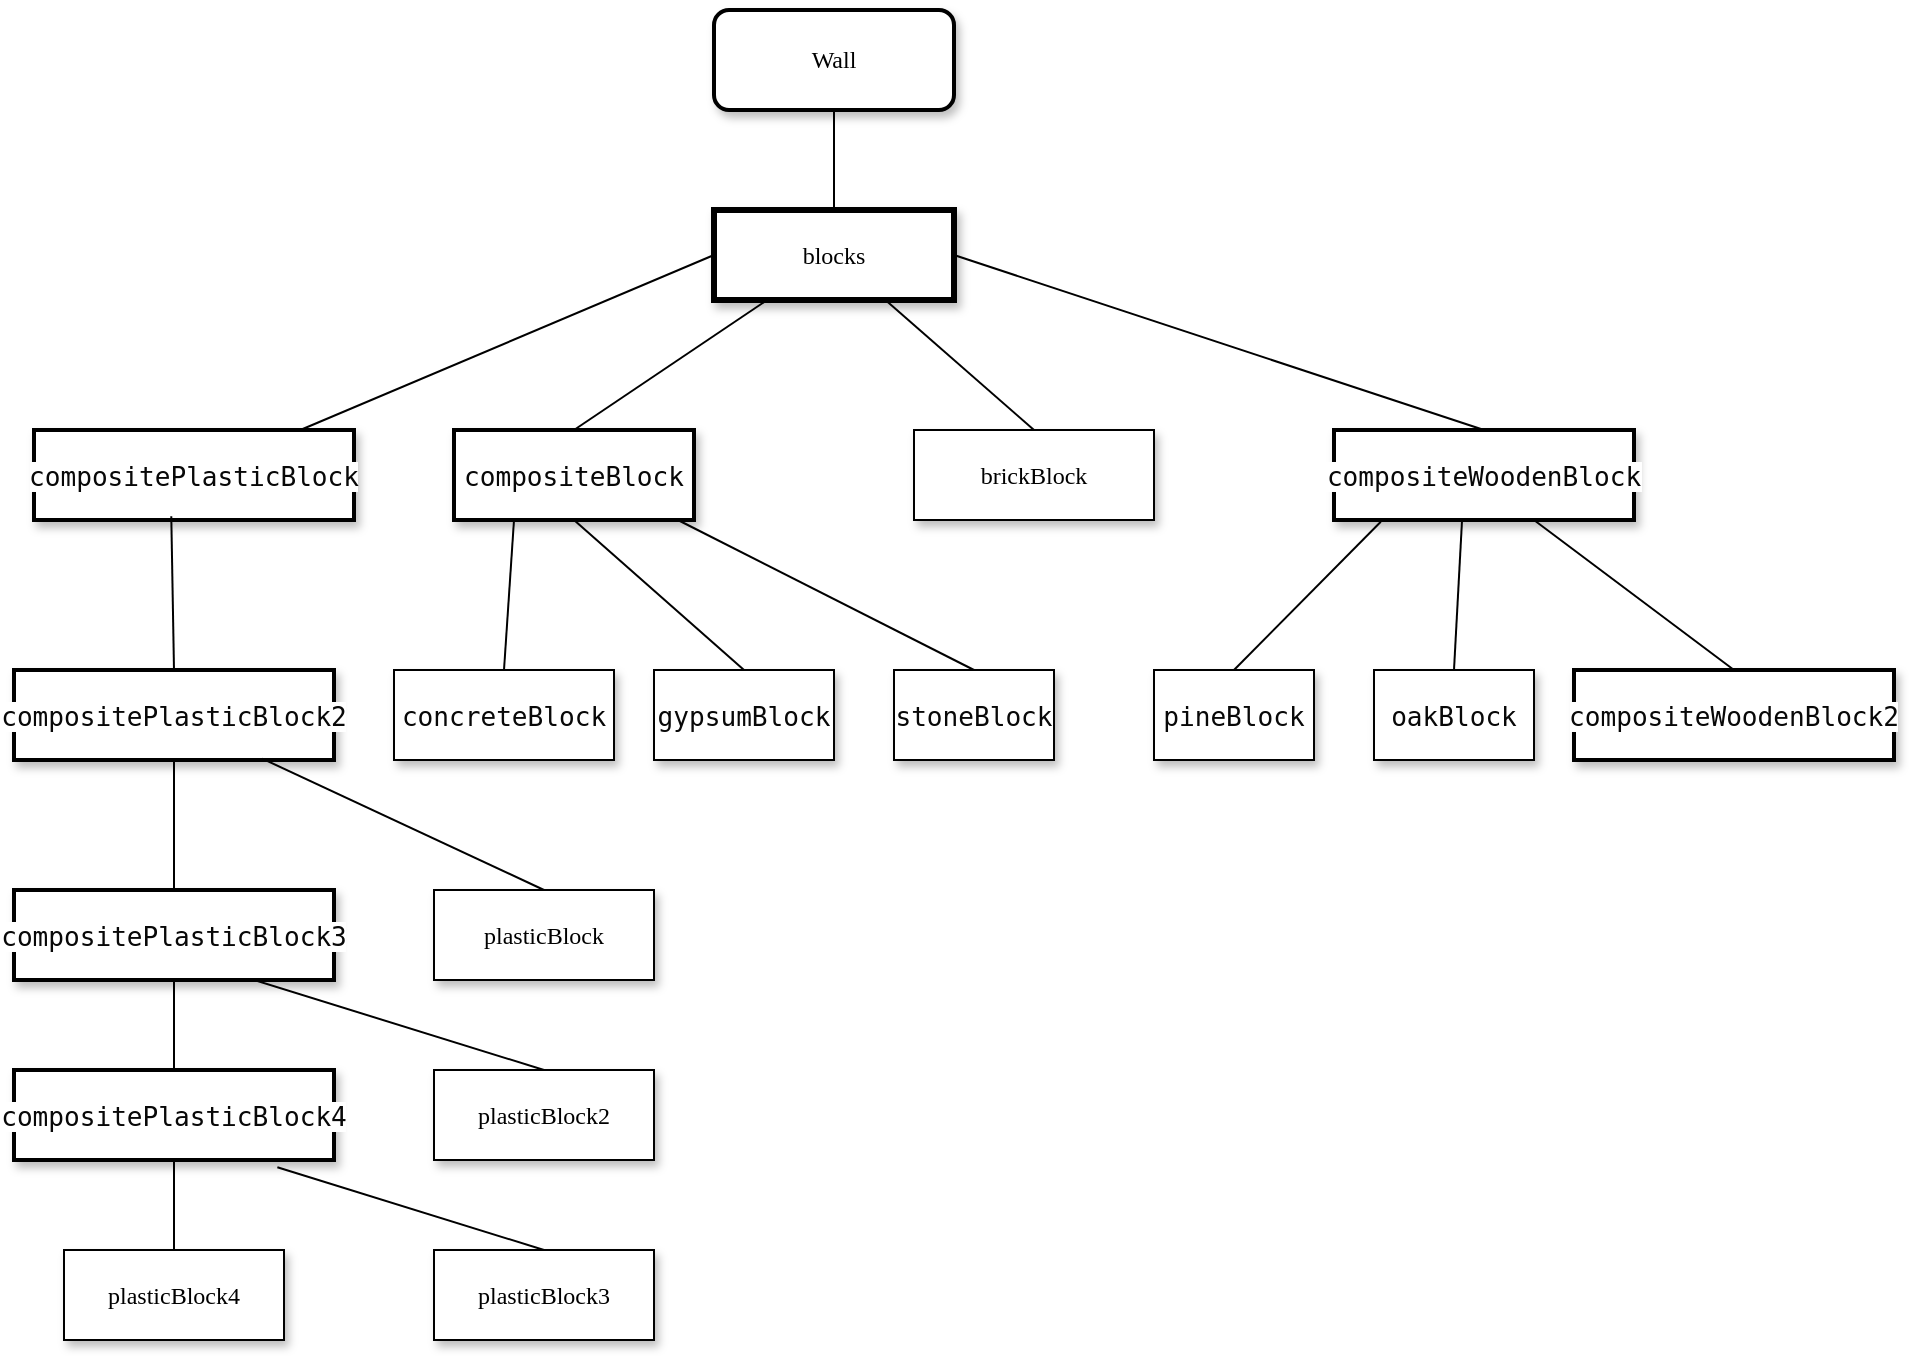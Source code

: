 <mxfile version="20.8.13" type="device"><diagram name="Page-1" id="10a91c8b-09ff-31b1-d368-03940ed4cc9e"><mxGraphModel dx="2049" dy="1077" grid="1" gridSize="10" guides="1" tooltips="1" connect="1" arrows="1" fold="1" page="1" pageScale="1" pageWidth="1100" pageHeight="850" background="none" math="0" shadow="0"><root><mxCell id="0"/><mxCell id="1" parent="0"/><mxCell id="62893188c0fa7362-1" value="Wall" style="whiteSpace=wrap;html=1;rounded=1;shadow=1;labelBackgroundColor=none;strokeWidth=2;fontFamily=Verdana;fontSize=12;align=center;" parent="1" vertex="1"><mxGeometry x="430" y="20" width="120" height="50" as="geometry"/></mxCell><mxCell id="62893188c0fa7362-2" value="&lt;span&gt;blocks&lt;/span&gt;" style="whiteSpace=wrap;html=1;rounded=0;shadow=1;labelBackgroundColor=none;strokeWidth=3;fontFamily=Verdana;fontSize=12;align=center;" parent="1" vertex="1"><mxGeometry x="430" y="120" width="120" height="45" as="geometry"/></mxCell><mxCell id="62893188c0fa7362-5" value="Yes" style="rounded=0;html=1;labelBackgroundColor=none;startArrow=none;startFill=0;startSize=5;endArrow=none;endFill=0;endSize=5;jettySize=auto;orthogonalLoop=1;strokeWidth=1;fontFamily=Verdana;fontSize=12;fontColor=none;noLabel=1;" parent="1" source="62893188c0fa7362-1" target="62893188c0fa7362-2" edge="1"><mxGeometry relative="1" as="geometry"><mxPoint as="offset"/></mxGeometry></mxCell><mxCell id="62893188c0fa7362-8" value="&lt;div style=&quot;background-color:#ffffff;color:#080808;font-family:'JetBrains Mono',monospace;font-size:9.8pt;&quot;&gt;&lt;pre&gt;compositePlasticBlock&lt;/pre&gt;&lt;/div&gt;" style="whiteSpace=wrap;html=1;rounded=0;shadow=1;labelBackgroundColor=none;strokeWidth=2;fontFamily=Verdana;fontSize=12;align=center;" parent="1" vertex="1"><mxGeometry x="90" y="230" width="160" height="45" as="geometry"/></mxCell><mxCell id="62893188c0fa7362-9" value="brickBlock" style="whiteSpace=wrap;html=1;rounded=0;shadow=1;labelBackgroundColor=none;strokeWidth=1;fontFamily=Verdana;fontSize=12;align=center;arcSize=28;" parent="1" vertex="1"><mxGeometry x="530" y="230" width="120" height="45" as="geometry"/></mxCell><mxCell id="62893188c0fa7362-14" value="Yes" style="rounded=0;html=1;labelBackgroundColor=none;startArrow=none;startFill=0;startSize=5;endArrow=none;endFill=0;endSize=5;jettySize=auto;orthogonalLoop=1;strokeWidth=1;fontFamily=Verdana;fontSize=12;movable=1;resizable=1;rotatable=1;deletable=1;editable=1;connectable=1;fontColor=none;noLabel=1;exitX=0;exitY=0.5;exitDx=0;exitDy=0;" parent="1" source="62893188c0fa7362-2" target="62893188c0fa7362-8" edge="1"><mxGeometry x="-0.2" y="-14" relative="1" as="geometry"><mxPoint as="offset"/></mxGeometry></mxCell><mxCell id="62893188c0fa7362-15" value="No" style="rounded=0;labelBackgroundColor=none;startArrow=none;startFill=0;startSize=5;endArrow=none;endFill=0;endSize=5;jettySize=auto;orthogonalLoop=1;strokeWidth=1;fontFamily=Verdana;fontSize=12;html=1;fontColor=none;noLabel=1;entryX=0.5;entryY=0;entryDx=0;entryDy=0;" parent="1" source="62893188c0fa7362-2" target="62893188c0fa7362-9" edge="1"><mxGeometry x="-0.201" y="14" relative="1" as="geometry"><mxPoint as="offset"/></mxGeometry></mxCell><mxCell id="OqaEq_S8gOOwgjeXo2B_-3" value="&lt;div style=&quot;background-color:#ffffff;color:#080808;font-family:'JetBrains Mono',monospace;font-size:9.8pt;&quot;&gt;&lt;pre&gt;compositeWoodenBlock&lt;/pre&gt;&lt;/div&gt;" style="whiteSpace=wrap;html=1;rounded=0;shadow=1;labelBackgroundColor=none;strokeWidth=2;fontFamily=Verdana;fontSize=12;align=center;" vertex="1" parent="1"><mxGeometry x="740" y="230" width="150" height="45" as="geometry"/></mxCell><mxCell id="OqaEq_S8gOOwgjeXo2B_-6" value="No" style="rounded=0;labelBackgroundColor=none;startArrow=none;startFill=0;startSize=5;endArrow=none;endFill=0;endSize=5;jettySize=auto;orthogonalLoop=1;strokeWidth=1;fontFamily=Verdana;fontSize=12;html=1;fontColor=none;noLabel=1;exitX=1;exitY=0.5;exitDx=0;exitDy=0;entryX=0.5;entryY=0;entryDx=0;entryDy=0;" edge="1" parent="1" source="62893188c0fa7362-2" target="OqaEq_S8gOOwgjeXo2B_-3"><mxGeometry x="-0.201" y="14" relative="1" as="geometry"><mxPoint as="offset"/><mxPoint x="750.003" y="180" as="sourcePoint"/><mxPoint x="795.457" y="230" as="targetPoint"/></mxGeometry></mxCell><mxCell id="OqaEq_S8gOOwgjeXo2B_-7" value="&lt;div style=&quot;background-color:#ffffff;color:#080808;font-family:'JetBrains Mono',monospace;font-size:9.8pt;&quot;&gt;&lt;pre&gt;compositeBlock&lt;/pre&gt;&lt;/div&gt;" style="whiteSpace=wrap;html=1;rounded=0;shadow=1;labelBackgroundColor=none;strokeWidth=2;fontFamily=Verdana;fontSize=12;align=center;" vertex="1" parent="1"><mxGeometry x="300" y="230" width="120" height="45" as="geometry"/></mxCell><mxCell id="OqaEq_S8gOOwgjeXo2B_-8" value="Yes" style="rounded=0;html=1;labelBackgroundColor=none;startArrow=none;startFill=0;startSize=5;endArrow=none;endFill=0;endSize=5;jettySize=auto;orthogonalLoop=1;strokeWidth=1;fontFamily=Verdana;fontSize=12;movable=1;resizable=1;rotatable=1;deletable=1;editable=1;connectable=1;fontColor=none;noLabel=1;entryX=0.5;entryY=0;entryDx=0;entryDy=0;" edge="1" parent="1" source="62893188c0fa7362-2" target="OqaEq_S8gOOwgjeXo2B_-7"><mxGeometry x="-0.2" y="-14" relative="1" as="geometry"><mxPoint as="offset"/><mxPoint x="280.005" y="130" as="sourcePoint"/><mxPoint x="211.255" y="230" as="targetPoint"/></mxGeometry></mxCell><mxCell id="OqaEq_S8gOOwgjeXo2B_-10" value="&lt;div style=&quot;background-color:#ffffff;color:#080808;font-family:'JetBrains Mono',monospace;font-size:9.8pt;&quot;&gt;&lt;pre&gt;concreteBlock&lt;/pre&gt;&lt;/div&gt;" style="whiteSpace=wrap;html=1;rounded=0;shadow=1;labelBackgroundColor=none;strokeWidth=1;fontFamily=Verdana;fontSize=12;align=center;" vertex="1" parent="1"><mxGeometry x="270" y="350" width="110" height="45" as="geometry"/></mxCell><mxCell id="OqaEq_S8gOOwgjeXo2B_-11" value="&lt;div style=&quot;background-color:#ffffff;color:#080808;font-family:'JetBrains Mono',monospace;font-size:9.8pt;&quot;&gt;&lt;div style=&quot;background-color:#ffffff;color:#080808;font-family:'JetBrains Mono',monospace;font-size:9.8pt;&quot;&gt;&lt;pre&gt;gypsumBlock&lt;/pre&gt;&lt;/div&gt;&lt;pre&gt;&lt;/pre&gt;&lt;/div&gt;" style="whiteSpace=wrap;html=1;rounded=0;shadow=1;labelBackgroundColor=none;strokeWidth=1;fontFamily=Verdana;fontSize=12;align=center;" vertex="1" parent="1"><mxGeometry x="400" y="350" width="90" height="45" as="geometry"/></mxCell><mxCell id="OqaEq_S8gOOwgjeXo2B_-12" value="&lt;div style=&quot;background-color:#ffffff;color:#080808;font-family:'JetBrains Mono',monospace;font-size:9.8pt;&quot;&gt;&lt;div style=&quot;background-color:#ffffff;color:#080808;font-family:'JetBrains Mono',monospace;font-size:9.8pt;&quot;&gt;&lt;div style=&quot;background-color:#ffffff;color:#080808;font-family:'JetBrains Mono',monospace;font-size:9.8pt;&quot;&gt;&lt;pre&gt;stoneBlock&lt;/pre&gt;&lt;/div&gt;&lt;pre&gt;&lt;/pre&gt;&lt;/div&gt;&lt;pre&gt;&lt;/pre&gt;&lt;/div&gt;" style="whiteSpace=wrap;html=1;rounded=0;shadow=1;labelBackgroundColor=none;strokeWidth=1;fontFamily=Verdana;fontSize=12;align=center;" vertex="1" parent="1"><mxGeometry x="520" y="350" width="80" height="45" as="geometry"/></mxCell><mxCell id="OqaEq_S8gOOwgjeXo2B_-16" value="No" style="rounded=0;labelBackgroundColor=none;startArrow=none;startFill=0;startSize=5;endArrow=none;endFill=0;endSize=5;jettySize=auto;orthogonalLoop=1;strokeWidth=1;fontFamily=Verdana;fontSize=12;html=1;fontColor=none;noLabel=1;exitX=0.933;exitY=1;exitDx=0;exitDy=0;entryX=0.5;entryY=0;entryDx=0;entryDy=0;exitPerimeter=0;" edge="1" parent="1" source="OqaEq_S8gOOwgjeXo2B_-7" target="OqaEq_S8gOOwgjeXo2B_-12"><mxGeometry x="-0.201" y="14" relative="1" as="geometry"><mxPoint as="offset"/><mxPoint x="365" y="330" as="sourcePoint"/><mxPoint x="630" y="410" as="targetPoint"/></mxGeometry></mxCell><mxCell id="OqaEq_S8gOOwgjeXo2B_-17" value="No" style="rounded=0;labelBackgroundColor=none;startArrow=none;startFill=0;startSize=5;endArrow=none;endFill=0;endSize=5;jettySize=auto;orthogonalLoop=1;strokeWidth=1;fontFamily=Verdana;fontSize=12;html=1;fontColor=none;noLabel=1;exitX=0.5;exitY=1;exitDx=0;exitDy=0;entryX=0.5;entryY=0;entryDx=0;entryDy=0;" edge="1" parent="1" source="OqaEq_S8gOOwgjeXo2B_-7" target="OqaEq_S8gOOwgjeXo2B_-11"><mxGeometry x="-0.201" y="14" relative="1" as="geometry"><mxPoint as="offset"/><mxPoint x="280" y="320" as="sourcePoint"/><mxPoint x="478.04" y="470" as="targetPoint"/></mxGeometry></mxCell><mxCell id="OqaEq_S8gOOwgjeXo2B_-18" value="No" style="rounded=0;labelBackgroundColor=none;startArrow=none;startFill=0;startSize=5;endArrow=none;endFill=0;endSize=5;jettySize=auto;orthogonalLoop=1;strokeWidth=1;fontFamily=Verdana;fontSize=12;html=1;fontColor=none;noLabel=1;exitX=0.25;exitY=1;exitDx=0;exitDy=0;entryX=0.5;entryY=0;entryDx=0;entryDy=0;" edge="1" parent="1" source="OqaEq_S8gOOwgjeXo2B_-7" target="OqaEq_S8gOOwgjeXo2B_-10"><mxGeometry x="-0.201" y="14" relative="1" as="geometry"><mxPoint as="offset"/><mxPoint x="240" y="275" as="sourcePoint"/><mxPoint x="345" y="425" as="targetPoint"/></mxGeometry></mxCell><mxCell id="OqaEq_S8gOOwgjeXo2B_-19" value="&lt;div style=&quot;background-color:#ffffff;color:#080808;font-family:'JetBrains Mono',monospace;font-size:9.8pt;&quot;&gt;&lt;pre&gt;pineBlock&lt;/pre&gt;&lt;/div&gt;" style="whiteSpace=wrap;html=1;rounded=0;shadow=1;labelBackgroundColor=none;strokeWidth=1;fontFamily=Verdana;fontSize=12;align=center;" vertex="1" parent="1"><mxGeometry x="650" y="350" width="80" height="45" as="geometry"/></mxCell><mxCell id="OqaEq_S8gOOwgjeXo2B_-20" value="&lt;div style=&quot;background-color:#ffffff;color:#080808;font-family:'JetBrains Mono',monospace;font-size:9.8pt;&quot;&gt;&lt;pre&gt;oakBlock&lt;/pre&gt;&lt;/div&gt;" style="whiteSpace=wrap;html=1;rounded=0;shadow=1;labelBackgroundColor=none;strokeWidth=1;fontFamily=Verdana;fontSize=12;align=center;" vertex="1" parent="1"><mxGeometry x="760" y="350" width="80" height="45" as="geometry"/></mxCell><mxCell id="OqaEq_S8gOOwgjeXo2B_-21" value="&lt;div style=&quot;background-color:#ffffff;color:#080808;font-family:'JetBrains Mono',monospace;font-size:9.8pt;&quot;&gt;&lt;pre&gt;compositeWoodenBlock2&lt;/pre&gt;&lt;/div&gt;" style="whiteSpace=wrap;html=1;rounded=0;shadow=1;labelBackgroundColor=none;strokeWidth=2;fontFamily=Verdana;fontSize=12;align=center;" vertex="1" parent="1"><mxGeometry x="860" y="350" width="160" height="45" as="geometry"/></mxCell><mxCell id="OqaEq_S8gOOwgjeXo2B_-22" value="No" style="rounded=0;labelBackgroundColor=none;startArrow=none;startFill=0;startSize=5;endArrow=none;endFill=0;endSize=5;jettySize=auto;orthogonalLoop=1;strokeWidth=1;fontFamily=Verdana;fontSize=12;html=1;fontColor=none;noLabel=1;entryX=0.5;entryY=0;entryDx=0;entryDy=0;exitX=0.662;exitY=0.989;exitDx=0;exitDy=0;exitPerimeter=0;" edge="1" parent="1" source="OqaEq_S8gOOwgjeXo2B_-3" target="OqaEq_S8gOOwgjeXo2B_-21"><mxGeometry x="-0.201" y="14" relative="1" as="geometry"><mxPoint as="offset"/><mxPoint x="820" y="270" as="sourcePoint"/><mxPoint x="948.04" y="350" as="targetPoint"/></mxGeometry></mxCell><mxCell id="OqaEq_S8gOOwgjeXo2B_-23" value="No" style="rounded=0;labelBackgroundColor=none;startArrow=none;startFill=0;startSize=5;endArrow=none;endFill=0;endSize=5;jettySize=auto;orthogonalLoop=1;strokeWidth=1;fontFamily=Verdana;fontSize=12;html=1;fontColor=none;noLabel=1;entryX=0.5;entryY=0;entryDx=0;entryDy=0;exitX=0.427;exitY=0.989;exitDx=0;exitDy=0;exitPerimeter=0;" edge="1" parent="1" source="OqaEq_S8gOOwgjeXo2B_-3" target="OqaEq_S8gOOwgjeXo2B_-20"><mxGeometry x="-0.201" y="14" relative="1" as="geometry"><mxPoint as="offset"/><mxPoint x="800" y="290" as="sourcePoint"/><mxPoint x="810.0" y="380" as="targetPoint"/></mxGeometry></mxCell><mxCell id="OqaEq_S8gOOwgjeXo2B_-26" value="No" style="rounded=0;labelBackgroundColor=none;startArrow=none;startFill=0;startSize=5;endArrow=none;endFill=0;endSize=5;jettySize=auto;orthogonalLoop=1;strokeWidth=1;fontFamily=Verdana;fontSize=12;html=1;fontColor=none;noLabel=1;entryX=0.5;entryY=0;entryDx=0;entryDy=0;exitX=0.156;exitY=1.019;exitDx=0;exitDy=0;exitPerimeter=0;" edge="1" parent="1" source="OqaEq_S8gOOwgjeXo2B_-3" target="OqaEq_S8gOOwgjeXo2B_-19"><mxGeometry x="-0.201" y="14" relative="1" as="geometry"><mxPoint as="offset"/><mxPoint x="710" y="290" as="sourcePoint"/><mxPoint x="695.95" y="370.5" as="targetPoint"/></mxGeometry></mxCell><mxCell id="OqaEq_S8gOOwgjeXo2B_-27" value="&lt;div style=&quot;background-color:#ffffff;color:#080808;font-family:'JetBrains Mono',monospace;font-size:9.8pt;&quot;&gt;&lt;div style=&quot;background-color:#ffffff;color:#080808;font-family:'JetBrains Mono',monospace;font-size:9.8pt;&quot;&gt;&lt;pre&gt;compositePlasticBlock2&lt;/pre&gt;&lt;/div&gt;&lt;pre&gt;&lt;/pre&gt;&lt;/div&gt;" style="whiteSpace=wrap;html=1;rounded=0;shadow=1;labelBackgroundColor=none;strokeWidth=2;fontFamily=Verdana;fontSize=12;align=center;" vertex="1" parent="1"><mxGeometry x="80" y="350" width="160" height="45" as="geometry"/></mxCell><mxCell id="OqaEq_S8gOOwgjeXo2B_-29" value="No" style="rounded=0;labelBackgroundColor=none;startArrow=none;startFill=0;startSize=5;endArrow=none;endFill=0;endSize=5;jettySize=auto;orthogonalLoop=1;strokeWidth=1;fontFamily=Verdana;fontSize=12;html=1;fontColor=none;noLabel=1;entryX=0.5;entryY=0;entryDx=0;entryDy=0;exitX=0.429;exitY=0.958;exitDx=0;exitDy=0;exitPerimeter=0;" edge="1" parent="1" source="62893188c0fa7362-8" target="OqaEq_S8gOOwgjeXo2B_-27"><mxGeometry x="-0.201" y="14" relative="1" as="geometry"><mxPoint as="offset"/><mxPoint x="160" y="280" as="sourcePoint"/><mxPoint x="154" y="346" as="targetPoint"/></mxGeometry></mxCell><mxCell id="OqaEq_S8gOOwgjeXo2B_-30" value="&lt;div&gt;plasticBlock&lt;/div&gt;" style="whiteSpace=wrap;html=1;rounded=0;shadow=1;labelBackgroundColor=none;strokeWidth=1;fontFamily=Verdana;fontSize=12;align=center;" vertex="1" parent="1"><mxGeometry x="290" y="460" width="110" height="45" as="geometry"/></mxCell><mxCell id="OqaEq_S8gOOwgjeXo2B_-31" value="&lt;div style=&quot;background-color:#ffffff;color:#080808;font-family:'JetBrains Mono',monospace;font-size:9.8pt;&quot;&gt;&lt;div style=&quot;background-color:#ffffff;color:#080808;font-family:'JetBrains Mono',monospace;font-size:9.8pt;&quot;&gt;&lt;pre&gt;compositePlasticBlock3&lt;/pre&gt;&lt;/div&gt;&lt;pre&gt;&lt;/pre&gt;&lt;/div&gt;" style="whiteSpace=wrap;html=1;rounded=0;shadow=1;labelBackgroundColor=none;strokeWidth=2;fontFamily=Verdana;fontSize=12;align=center;" vertex="1" parent="1"><mxGeometry x="80" y="460" width="160" height="45" as="geometry"/></mxCell><mxCell id="OqaEq_S8gOOwgjeXo2B_-33" value="No" style="rounded=0;labelBackgroundColor=none;startArrow=none;startFill=0;startSize=5;endArrow=none;endFill=0;endSize=5;jettySize=auto;orthogonalLoop=1;strokeWidth=1;fontFamily=Verdana;fontSize=12;html=1;fontColor=none;noLabel=1;exitX=0.5;exitY=1;exitDx=0;exitDy=0;entryX=0.5;entryY=0;entryDx=0;entryDy=0;" edge="1" parent="1" source="OqaEq_S8gOOwgjeXo2B_-27" target="OqaEq_S8gOOwgjeXo2B_-31"><mxGeometry x="-0.201" y="14" relative="1" as="geometry"><mxPoint as="offset"/><mxPoint x="255" y="350" as="sourcePoint"/><mxPoint x="230" y="450" as="targetPoint"/></mxGeometry></mxCell><mxCell id="OqaEq_S8gOOwgjeXo2B_-34" value="No" style="rounded=0;labelBackgroundColor=none;startArrow=none;startFill=0;startSize=5;endArrow=none;endFill=0;endSize=5;jettySize=auto;orthogonalLoop=1;strokeWidth=1;fontFamily=Verdana;fontSize=12;html=1;fontColor=none;noLabel=1;exitX=0.776;exitY=0.985;exitDx=0;exitDy=0;entryX=0.5;entryY=0;entryDx=0;entryDy=0;exitPerimeter=0;" edge="1" parent="1" source="OqaEq_S8gOOwgjeXo2B_-27" target="OqaEq_S8gOOwgjeXo2B_-30"><mxGeometry x="-0.201" y="14" relative="1" as="geometry"><mxPoint as="offset"/><mxPoint x="350.0" y="390" as="sourcePoint"/><mxPoint x="430" y="445" as="targetPoint"/></mxGeometry></mxCell><mxCell id="OqaEq_S8gOOwgjeXo2B_-39" value="&lt;div&gt;plasticBlock2&lt;/div&gt;" style="whiteSpace=wrap;html=1;rounded=0;shadow=1;labelBackgroundColor=none;strokeWidth=1;fontFamily=Verdana;fontSize=12;align=center;" vertex="1" parent="1"><mxGeometry x="290" y="550" width="110" height="45" as="geometry"/></mxCell><mxCell id="OqaEq_S8gOOwgjeXo2B_-40" value="&lt;div style=&quot;background-color:#ffffff;color:#080808;font-family:'JetBrains Mono',monospace;font-size:9.8pt;&quot;&gt;&lt;div style=&quot;background-color:#ffffff;color:#080808;font-family:'JetBrains Mono',monospace;font-size:9.8pt;&quot;&gt;&lt;pre&gt;compositePlasticBlock4&lt;/pre&gt;&lt;/div&gt;&lt;pre&gt;&lt;/pre&gt;&lt;/div&gt;" style="whiteSpace=wrap;html=1;rounded=0;shadow=1;labelBackgroundColor=none;strokeWidth=2;fontFamily=Verdana;fontSize=12;align=center;" vertex="1" parent="1"><mxGeometry x="80" y="550" width="160" height="45" as="geometry"/></mxCell><mxCell id="OqaEq_S8gOOwgjeXo2B_-41" value="No" style="rounded=0;labelBackgroundColor=none;startArrow=none;startFill=0;startSize=5;endArrow=none;endFill=0;endSize=5;jettySize=auto;orthogonalLoop=1;strokeWidth=1;fontFamily=Verdana;fontSize=12;html=1;fontColor=none;noLabel=1;exitX=0.5;exitY=1;exitDx=0;exitDy=0;entryX=0.5;entryY=0;entryDx=0;entryDy=0;" edge="1" parent="1" source="OqaEq_S8gOOwgjeXo2B_-31" target="OqaEq_S8gOOwgjeXo2B_-40"><mxGeometry x="-0.201" y="14" relative="1" as="geometry"><mxPoint as="offset"/><mxPoint x="200" y="500.67" as="sourcePoint"/><mxPoint x="160" y="550" as="targetPoint"/></mxGeometry></mxCell><mxCell id="OqaEq_S8gOOwgjeXo2B_-42" value="No" style="rounded=0;labelBackgroundColor=none;startArrow=none;startFill=0;startSize=5;endArrow=none;endFill=0;endSize=5;jettySize=auto;orthogonalLoop=1;strokeWidth=1;fontFamily=Verdana;fontSize=12;html=1;fontColor=none;noLabel=1;exitX=0.75;exitY=1;exitDx=0;exitDy=0;entryX=0.5;entryY=0;entryDx=0;entryDy=0;" edge="1" parent="1" target="OqaEq_S8gOOwgjeXo2B_-39" source="OqaEq_S8gOOwgjeXo2B_-31"><mxGeometry x="-0.201" y="14" relative="1" as="geometry"><mxPoint as="offset"/><mxPoint x="244.16" y="499.995" as="sourcePoint"/><mxPoint x="340" y="550" as="targetPoint"/></mxGeometry></mxCell><mxCell id="OqaEq_S8gOOwgjeXo2B_-48" value="&lt;div&gt;plasticBlock3&lt;/div&gt;" style="whiteSpace=wrap;html=1;rounded=0;shadow=1;labelBackgroundColor=none;strokeWidth=1;fontFamily=Verdana;fontSize=12;align=center;" vertex="1" parent="1"><mxGeometry x="290" y="640.0" width="110" height="45" as="geometry"/></mxCell><mxCell id="OqaEq_S8gOOwgjeXo2B_-50" value="No" style="rounded=0;labelBackgroundColor=none;startArrow=none;startFill=0;startSize=5;endArrow=none;endFill=0;endSize=5;jettySize=auto;orthogonalLoop=1;strokeWidth=1;fontFamily=Verdana;fontSize=12;html=1;fontColor=none;noLabel=1;exitX=0.5;exitY=1;exitDx=0;exitDy=0;entryX=0.5;entryY=0;entryDx=0;entryDy=0;" edge="1" parent="1" source="OqaEq_S8gOOwgjeXo2B_-40" target="OqaEq_S8gOOwgjeXo2B_-52"><mxGeometry x="-0.201" y="14" relative="1" as="geometry"><mxPoint as="offset"/><mxPoint x="266.4" y="600.675" as="sourcePoint"/><mxPoint x="330" y="662.2" as="targetPoint"/></mxGeometry></mxCell><mxCell id="OqaEq_S8gOOwgjeXo2B_-51" value="No" style="rounded=0;labelBackgroundColor=none;startArrow=none;startFill=0;startSize=5;endArrow=none;endFill=0;endSize=5;jettySize=auto;orthogonalLoop=1;strokeWidth=1;fontFamily=Verdana;fontSize=12;html=1;fontColor=none;noLabel=1;exitX=0.823;exitY=1.08;exitDx=0;exitDy=0;entryX=0.5;entryY=0;entryDx=0;entryDy=0;exitPerimeter=0;" edge="1" parent="1" target="OqaEq_S8gOOwgjeXo2B_-48" source="OqaEq_S8gOOwgjeXo2B_-40"><mxGeometry x="-0.201" y="14" relative="1" as="geometry"><mxPoint as="offset"/><mxPoint x="320" y="601.53" as="sourcePoint"/><mxPoint x="530" y="657.2" as="targetPoint"/></mxGeometry></mxCell><mxCell id="OqaEq_S8gOOwgjeXo2B_-52" value="&lt;div&gt;plasticBlock4&lt;/div&gt;" style="whiteSpace=wrap;html=1;rounded=0;shadow=1;labelBackgroundColor=none;strokeWidth=1;fontFamily=Verdana;fontSize=12;align=center;" vertex="1" parent="1"><mxGeometry x="105" y="640.0" width="110" height="45" as="geometry"/></mxCell></root></mxGraphModel></diagram></mxfile>